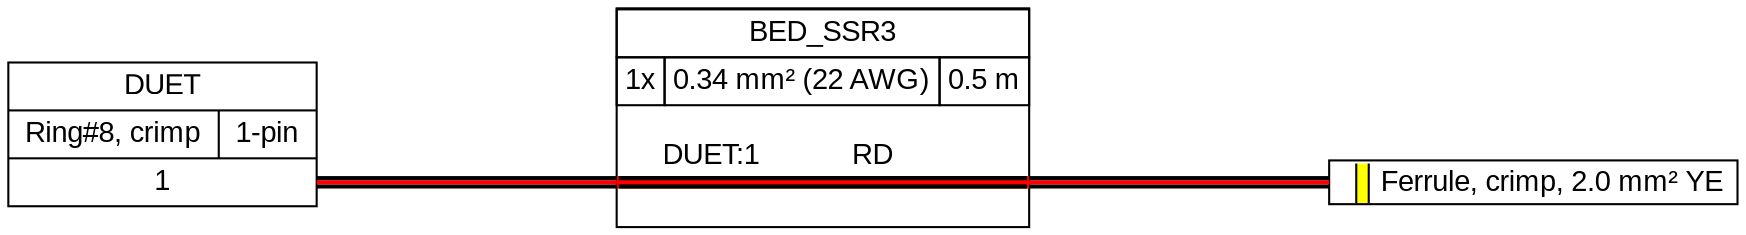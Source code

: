 graph {
// Graph generated by WireViz
// https://github.com/formatc1702/WireViz
	graph [bgcolor=white fontname=arial nodesep=0.33 rankdir=LR ranksep=2]
	node [fillcolor=white fontname=arial shape=record style=filled]
	edge [fontname=arial style=bold]
	DUET [label="DUET|{Ring#8, crimp|1-pin}|{{<p1r>1}}"]
	SSR [label=<

                <TABLE BORDER="1" CELLBORDER="0" CELLSPACING="0" CELLPADDING="2"><TR>
                <TD PORT="p1l">  </TD>
                <TD BGCOLOR="#FFFF00" BORDER="1" SIDES="LR" WIDTH="4"></TD>
                <TD PORT="p1r"> Ferrule, crimp, 2.0 mm² YE </TD>
                </TR></TABLE>


                > margin=0 orientation=0 shape=none style=filled]
	edge [color="#000000:#ff0000:#000000"]
	DUET:p1r:e -- BED_SSR3:w1:w
	BED_SSR3:w1:e -- SSR:w
	BED_SSR3 [label=<<table border="0" cellspacing="0" cellpadding="0"><tr><td><table border="0" cellspacing="0" cellpadding="3" cellborder="1"><tr><td colspan="3">BED_SSR3</td></tr><tr><td>1x</td><td>0.34 mm² (22 AWG)</td><td>0.5 m</td></tr></table></td></tr><tr><td>&nbsp;</td></tr><tr><td><table border="0" cellspacing="0" cellborder="0"><tr><td>DUET:1</td><td>RD</td><td></td></tr><tr><td colspan="3" cellpadding="0" height="6" bgcolor="#ff0000" border="2" sides="tb" port="w1"></td></tr><tr><td>&nbsp;</td></tr></table></td></tr></table>> fillcolor=white margin=0 shape=box style=""]
}
